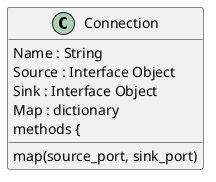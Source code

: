 @startuml
  class Connection {
    Name : String
    Source : Interface Object
    Sink : Interface Object
    Map : dictionary
    methods {
       map(source_port, sink_port)
    }
  }
@enduml

